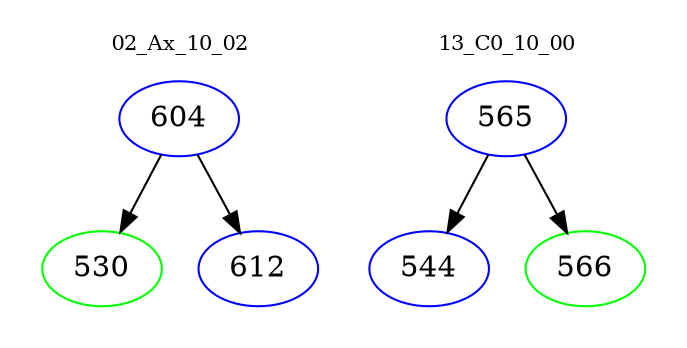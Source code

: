 digraph{
subgraph cluster_0 {
color = white
label = "02_Ax_10_02";
fontsize=10;
T0_604 [label="604", color="blue"]
T0_604 -> T0_530 [color="black"]
T0_530 [label="530", color="green"]
T0_604 -> T0_612 [color="black"]
T0_612 [label="612", color="blue"]
}
subgraph cluster_1 {
color = white
label = "13_C0_10_00";
fontsize=10;
T1_565 [label="565", color="blue"]
T1_565 -> T1_544 [color="black"]
T1_544 [label="544", color="blue"]
T1_565 -> T1_566 [color="black"]
T1_566 [label="566", color="green"]
}
}
